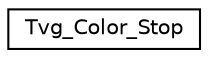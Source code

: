 digraph "Graphical Class Hierarchy"
{
 // LATEX_PDF_SIZE
  edge [fontname="Helvetica",fontsize="10",labelfontname="Helvetica",labelfontsize="10"];
  node [fontname="Helvetica",fontsize="10",shape=record];
  rankdir="LR";
  Node0 [label="Tvg_Color_Stop",height=0.2,width=0.4,color="black", fillcolor="white", style="filled",URL="$structTvg__Color__Stop.html",tooltip="A data structure storing the information about the color and its relative position inside the gradien..."];
}
